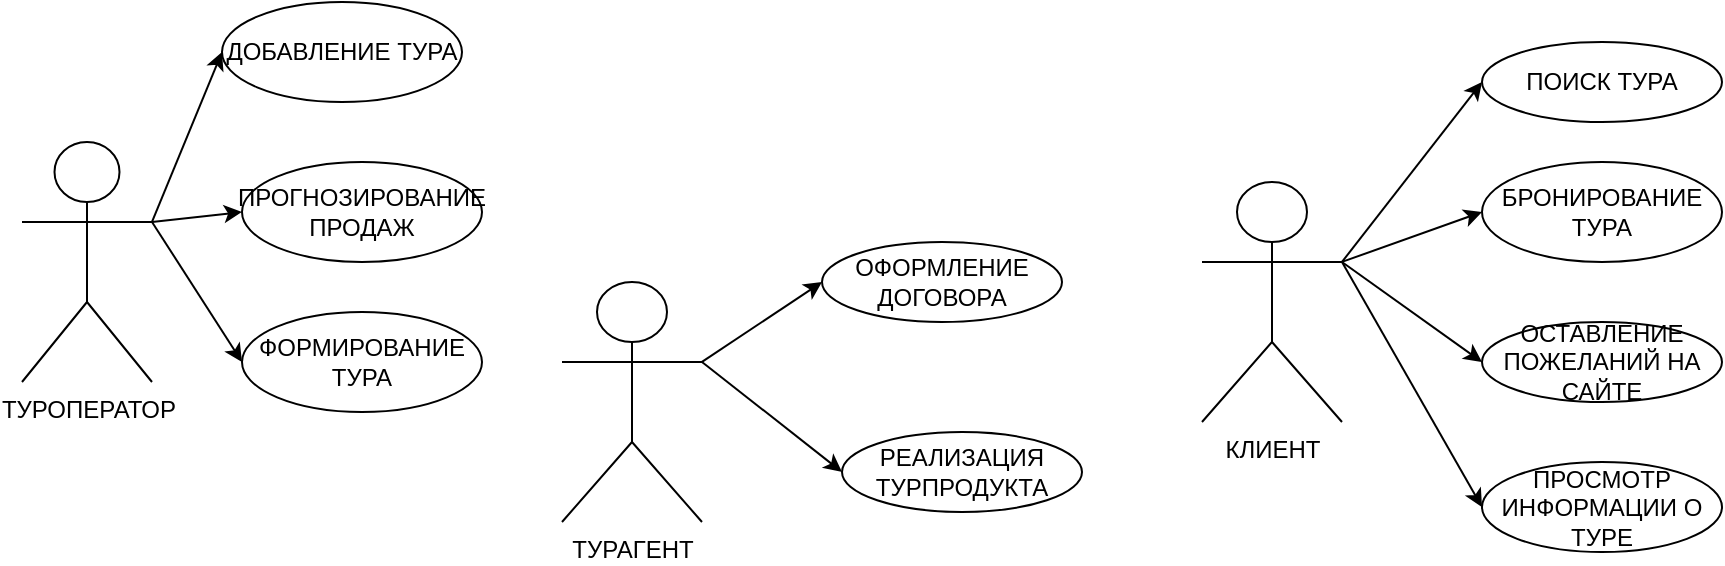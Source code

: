 <mxfile version="20.3.0" type="device"><diagram id="qM2Yq5ZN8eBUt7rnAURy" name="Страница 1"><mxGraphModel dx="907" dy="474" grid="1" gridSize="10" guides="1" tooltips="1" connect="1" arrows="1" fold="1" page="1" pageScale="1" pageWidth="827" pageHeight="1169" math="0" shadow="0"><root><mxCell id="0"/><mxCell id="1" parent="0"/><mxCell id="3XfQU9Skw_eFOpVEuU2_-1" value="КЛИЕНТ" style="shape=umlActor;verticalLabelPosition=bottom;verticalAlign=top;html=1;outlineConnect=0;" vertex="1" parent="1"><mxGeometry x="630" y="290" width="70" height="120" as="geometry"/></mxCell><mxCell id="3XfQU9Skw_eFOpVEuU2_-2" value="ТУРАГЕНТ" style="shape=umlActor;verticalLabelPosition=bottom;verticalAlign=top;html=1;outlineConnect=0;" vertex="1" parent="1"><mxGeometry x="310" y="340" width="70" height="120" as="geometry"/></mxCell><mxCell id="3XfQU9Skw_eFOpVEuU2_-4" value="ТУРОПЕРАТОР" style="shape=umlActor;verticalLabelPosition=bottom;verticalAlign=top;html=1;outlineConnect=0;" vertex="1" parent="1"><mxGeometry x="40" y="270" width="65" height="120" as="geometry"/></mxCell><mxCell id="3XfQU9Skw_eFOpVEuU2_-6" value="БРОНИРОВАНИЕ ТУРА" style="ellipse;whiteSpace=wrap;html=1;" vertex="1" parent="1"><mxGeometry x="770" y="280" width="120" height="50" as="geometry"/></mxCell><mxCell id="3XfQU9Skw_eFOpVEuU2_-8" value="ОСТАВЛЕНИЕ ПОЖЕЛАНИЙ НА САЙТЕ" style="ellipse;whiteSpace=wrap;html=1;" vertex="1" parent="1"><mxGeometry x="770" y="360" width="120" height="40" as="geometry"/></mxCell><mxCell id="3XfQU9Skw_eFOpVEuU2_-9" value="ПОИСК ТУРА" style="ellipse;whiteSpace=wrap;html=1;" vertex="1" parent="1"><mxGeometry x="770" y="220" width="120" height="40" as="geometry"/></mxCell><mxCell id="3XfQU9Skw_eFOpVEuU2_-10" value="" style="endArrow=classic;html=1;rounded=0;entryX=0;entryY=0.5;entryDx=0;entryDy=0;exitX=1;exitY=0.333;exitDx=0;exitDy=0;exitPerimeter=0;" edge="1" parent="1" source="3XfQU9Skw_eFOpVEuU2_-1" target="3XfQU9Skw_eFOpVEuU2_-6"><mxGeometry width="50" height="50" relative="1" as="geometry"><mxPoint x="280" y="110" as="sourcePoint"/><mxPoint x="330" y="60" as="targetPoint"/></mxGeometry></mxCell><mxCell id="3XfQU9Skw_eFOpVEuU2_-12" value="" style="endArrow=classic;html=1;rounded=0;entryX=0;entryY=0.5;entryDx=0;entryDy=0;exitX=1;exitY=0.333;exitDx=0;exitDy=0;exitPerimeter=0;" edge="1" parent="1" source="3XfQU9Skw_eFOpVEuU2_-1" target="3XfQU9Skw_eFOpVEuU2_-9"><mxGeometry width="50" height="50" relative="1" as="geometry"><mxPoint x="280" y="110" as="sourcePoint"/><mxPoint x="330" y="60" as="targetPoint"/></mxGeometry></mxCell><mxCell id="3XfQU9Skw_eFOpVEuU2_-13" value="ФОРМИРОВАНИЕ ТУРА" style="ellipse;whiteSpace=wrap;html=1;" vertex="1" parent="1"><mxGeometry x="150" y="355" width="120" height="50" as="geometry"/></mxCell><mxCell id="3XfQU9Skw_eFOpVEuU2_-14" value="ДОБАВЛЕНИЕ ТУРА" style="ellipse;whiteSpace=wrap;html=1;" vertex="1" parent="1"><mxGeometry x="140" y="200" width="120" height="50" as="geometry"/></mxCell><mxCell id="3XfQU9Skw_eFOpVEuU2_-15" value="ПРОГНОЗИРОВАНИЕ ПРОДАЖ" style="ellipse;whiteSpace=wrap;html=1;" vertex="1" parent="1"><mxGeometry x="150" y="280" width="120" height="50" as="geometry"/></mxCell><mxCell id="3XfQU9Skw_eFOpVEuU2_-16" value="ПРОСМОТР ИНФОРМАЦИИ О ТУРЕ" style="ellipse;whiteSpace=wrap;html=1;" vertex="1" parent="1"><mxGeometry x="770" y="430" width="120" height="45" as="geometry"/></mxCell><mxCell id="3XfQU9Skw_eFOpVEuU2_-19" value="" style="endArrow=classic;html=1;rounded=0;entryX=0;entryY=0.5;entryDx=0;entryDy=0;exitX=1;exitY=0.333;exitDx=0;exitDy=0;exitPerimeter=0;" edge="1" parent="1" source="3XfQU9Skw_eFOpVEuU2_-4" target="3XfQU9Skw_eFOpVEuU2_-14"><mxGeometry width="50" height="50" relative="1" as="geometry"><mxPoint x="110" y="310" as="sourcePoint"/><mxPoint x="330" y="210" as="targetPoint"/></mxGeometry></mxCell><mxCell id="3XfQU9Skw_eFOpVEuU2_-20" value="" style="endArrow=classic;html=1;rounded=0;exitX=1;exitY=0.333;exitDx=0;exitDy=0;exitPerimeter=0;entryX=0;entryY=0.5;entryDx=0;entryDy=0;" edge="1" parent="1" source="3XfQU9Skw_eFOpVEuU2_-4" target="3XfQU9Skw_eFOpVEuU2_-15"><mxGeometry width="50" height="50" relative="1" as="geometry"><mxPoint x="280" y="340" as="sourcePoint"/><mxPoint x="330" y="290" as="targetPoint"/></mxGeometry></mxCell><mxCell id="3XfQU9Skw_eFOpVEuU2_-21" value="ОФОРМЛЕНИЕ ДОГОВОРА" style="ellipse;whiteSpace=wrap;html=1;" vertex="1" parent="1"><mxGeometry x="440" y="320" width="120" height="40" as="geometry"/></mxCell><mxCell id="3XfQU9Skw_eFOpVEuU2_-22" value="РЕАЛИЗАЦИЯ ТУРПРОДУКТА" style="ellipse;whiteSpace=wrap;html=1;" vertex="1" parent="1"><mxGeometry x="450" y="415" width="120" height="40" as="geometry"/></mxCell><mxCell id="3XfQU9Skw_eFOpVEuU2_-23" value="" style="endArrow=classic;html=1;rounded=0;exitX=1;exitY=0.333;exitDx=0;exitDy=0;exitPerimeter=0;entryX=0;entryY=0.5;entryDx=0;entryDy=0;" edge="1" parent="1" source="3XfQU9Skw_eFOpVEuU2_-2" target="3XfQU9Skw_eFOpVEuU2_-21"><mxGeometry width="50" height="50" relative="1" as="geometry"><mxPoint x="280" y="420" as="sourcePoint"/><mxPoint x="330" y="370" as="targetPoint"/></mxGeometry></mxCell><mxCell id="3XfQU9Skw_eFOpVEuU2_-31" value="" style="endArrow=classic;html=1;rounded=0;entryX=0;entryY=0.5;entryDx=0;entryDy=0;" edge="1" parent="1" target="3XfQU9Skw_eFOpVEuU2_-16"><mxGeometry width="50" height="50" relative="1" as="geometry"><mxPoint x="700" y="330" as="sourcePoint"/><mxPoint x="500" y="410" as="targetPoint"/></mxGeometry></mxCell><mxCell id="3XfQU9Skw_eFOpVEuU2_-34" value="" style="endArrow=classic;html=1;rounded=0;entryX=0;entryY=0.5;entryDx=0;entryDy=0;" edge="1" parent="1" target="3XfQU9Skw_eFOpVEuU2_-8"><mxGeometry width="50" height="50" relative="1" as="geometry"><mxPoint x="700" y="330" as="sourcePoint"/><mxPoint x="500" y="410" as="targetPoint"/></mxGeometry></mxCell><mxCell id="3XfQU9Skw_eFOpVEuU2_-42" value="" style="endArrow=classic;html=1;rounded=0;exitX=1;exitY=0.333;exitDx=0;exitDy=0;exitPerimeter=0;entryX=0;entryY=0.5;entryDx=0;entryDy=0;" edge="1" parent="1" source="3XfQU9Skw_eFOpVEuU2_-2" target="3XfQU9Skw_eFOpVEuU2_-22"><mxGeometry width="50" height="50" relative="1" as="geometry"><mxPoint x="460" y="470" as="sourcePoint"/><mxPoint x="510" y="420" as="targetPoint"/></mxGeometry></mxCell><mxCell id="3XfQU9Skw_eFOpVEuU2_-43" value="" style="endArrow=classic;html=1;rounded=0;exitX=1;exitY=0.333;exitDx=0;exitDy=0;exitPerimeter=0;entryX=0;entryY=0.5;entryDx=0;entryDy=0;" edge="1" parent="1" source="3XfQU9Skw_eFOpVEuU2_-4" target="3XfQU9Skw_eFOpVEuU2_-13"><mxGeometry width="50" height="50" relative="1" as="geometry"><mxPoint x="460" y="260" as="sourcePoint"/><mxPoint x="510" y="210" as="targetPoint"/></mxGeometry></mxCell></root></mxGraphModel></diagram></mxfile>